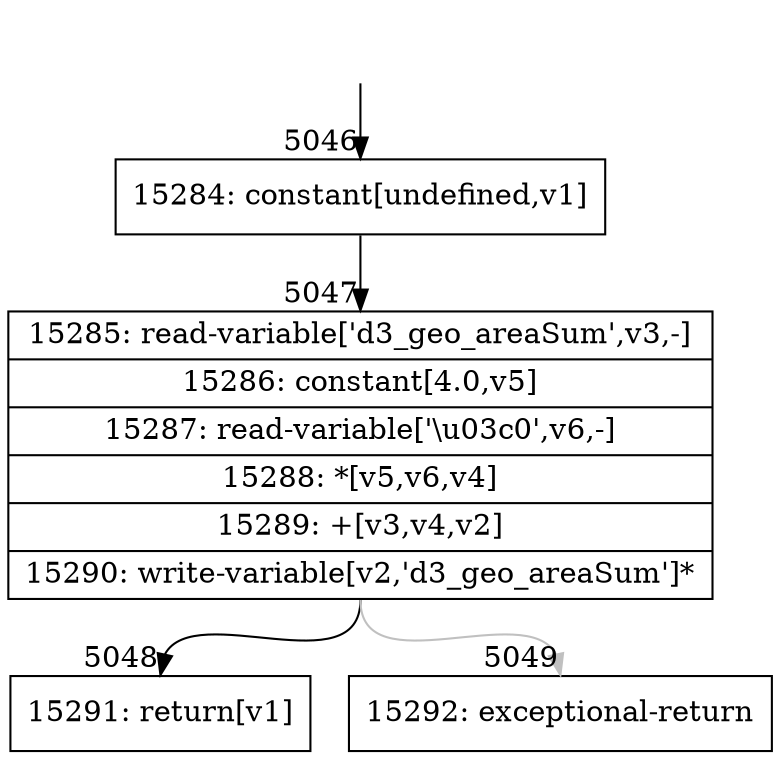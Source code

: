 digraph {
rankdir="TD"
BB_entry482[shape=none,label=""];
BB_entry482 -> BB5046 [tailport=s, headport=n, headlabel="    5046"]
BB5046 [shape=record label="{15284: constant[undefined,v1]}" ] 
BB5046 -> BB5047 [tailport=s, headport=n, headlabel="      5047"]
BB5047 [shape=record label="{15285: read-variable['d3_geo_areaSum',v3,-]|15286: constant[4.0,v5]|15287: read-variable['\\u03c0',v6,-]|15288: *[v5,v6,v4]|15289: +[v3,v4,v2]|15290: write-variable[v2,'d3_geo_areaSum']*}" ] 
BB5047 -> BB5048 [tailport=s, headport=n, headlabel="      5048"]
BB5047 -> BB5049 [tailport=s, headport=n, color=gray, headlabel="      5049"]
BB5048 [shape=record label="{15291: return[v1]}" ] 
BB5049 [shape=record label="{15292: exceptional-return}" ] 
//#$~ 2937
}
